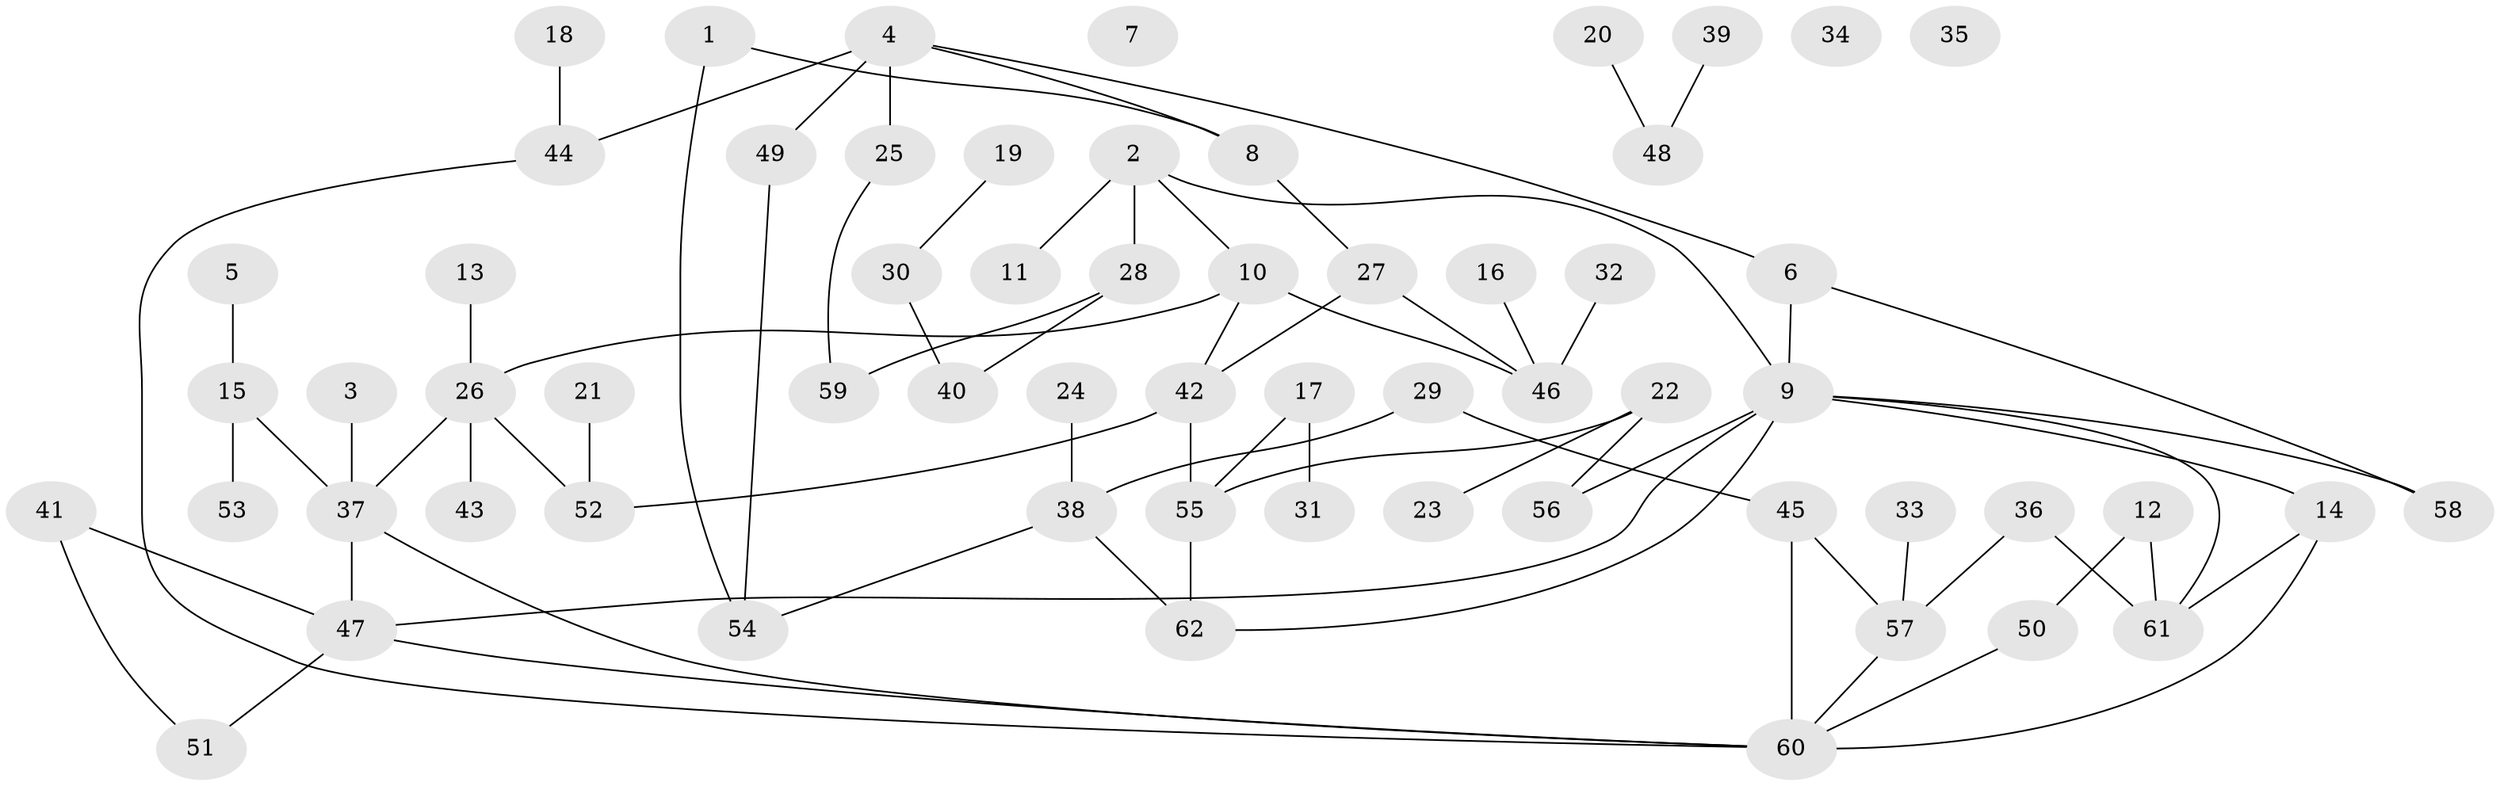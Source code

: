 // coarse degree distribution, {1: 0.3870967741935484, 0: 0.0967741935483871, 5: 0.03225806451612903, 6: 0.03225806451612903, 2: 0.16129032258064516, 8: 0.03225806451612903, 3: 0.12903225806451613, 4: 0.0967741935483871, 7: 0.03225806451612903}
// Generated by graph-tools (version 1.1) at 2025/43/03/04/25 21:43:42]
// undirected, 62 vertices, 76 edges
graph export_dot {
graph [start="1"]
  node [color=gray90,style=filled];
  1;
  2;
  3;
  4;
  5;
  6;
  7;
  8;
  9;
  10;
  11;
  12;
  13;
  14;
  15;
  16;
  17;
  18;
  19;
  20;
  21;
  22;
  23;
  24;
  25;
  26;
  27;
  28;
  29;
  30;
  31;
  32;
  33;
  34;
  35;
  36;
  37;
  38;
  39;
  40;
  41;
  42;
  43;
  44;
  45;
  46;
  47;
  48;
  49;
  50;
  51;
  52;
  53;
  54;
  55;
  56;
  57;
  58;
  59;
  60;
  61;
  62;
  1 -- 8;
  1 -- 54;
  2 -- 9;
  2 -- 10;
  2 -- 11;
  2 -- 28;
  3 -- 37;
  4 -- 6;
  4 -- 8;
  4 -- 25;
  4 -- 44;
  4 -- 49;
  5 -- 15;
  6 -- 9;
  6 -- 58;
  8 -- 27;
  9 -- 14;
  9 -- 47;
  9 -- 56;
  9 -- 58;
  9 -- 61;
  9 -- 62;
  10 -- 26;
  10 -- 42;
  10 -- 46;
  12 -- 50;
  12 -- 61;
  13 -- 26;
  14 -- 60;
  14 -- 61;
  15 -- 37;
  15 -- 53;
  16 -- 46;
  17 -- 31;
  17 -- 55;
  18 -- 44;
  19 -- 30;
  20 -- 48;
  21 -- 52;
  22 -- 23;
  22 -- 55;
  22 -- 56;
  24 -- 38;
  25 -- 59;
  26 -- 37;
  26 -- 43;
  26 -- 52;
  27 -- 42;
  27 -- 46;
  28 -- 40;
  28 -- 59;
  29 -- 38;
  29 -- 45;
  30 -- 40;
  32 -- 46;
  33 -- 57;
  36 -- 57;
  36 -- 61;
  37 -- 47;
  37 -- 60;
  38 -- 54;
  38 -- 62;
  39 -- 48;
  41 -- 47;
  41 -- 51;
  42 -- 52;
  42 -- 55;
  44 -- 60;
  45 -- 57;
  45 -- 60;
  47 -- 51;
  47 -- 60;
  49 -- 54;
  50 -- 60;
  55 -- 62;
  57 -- 60;
}
